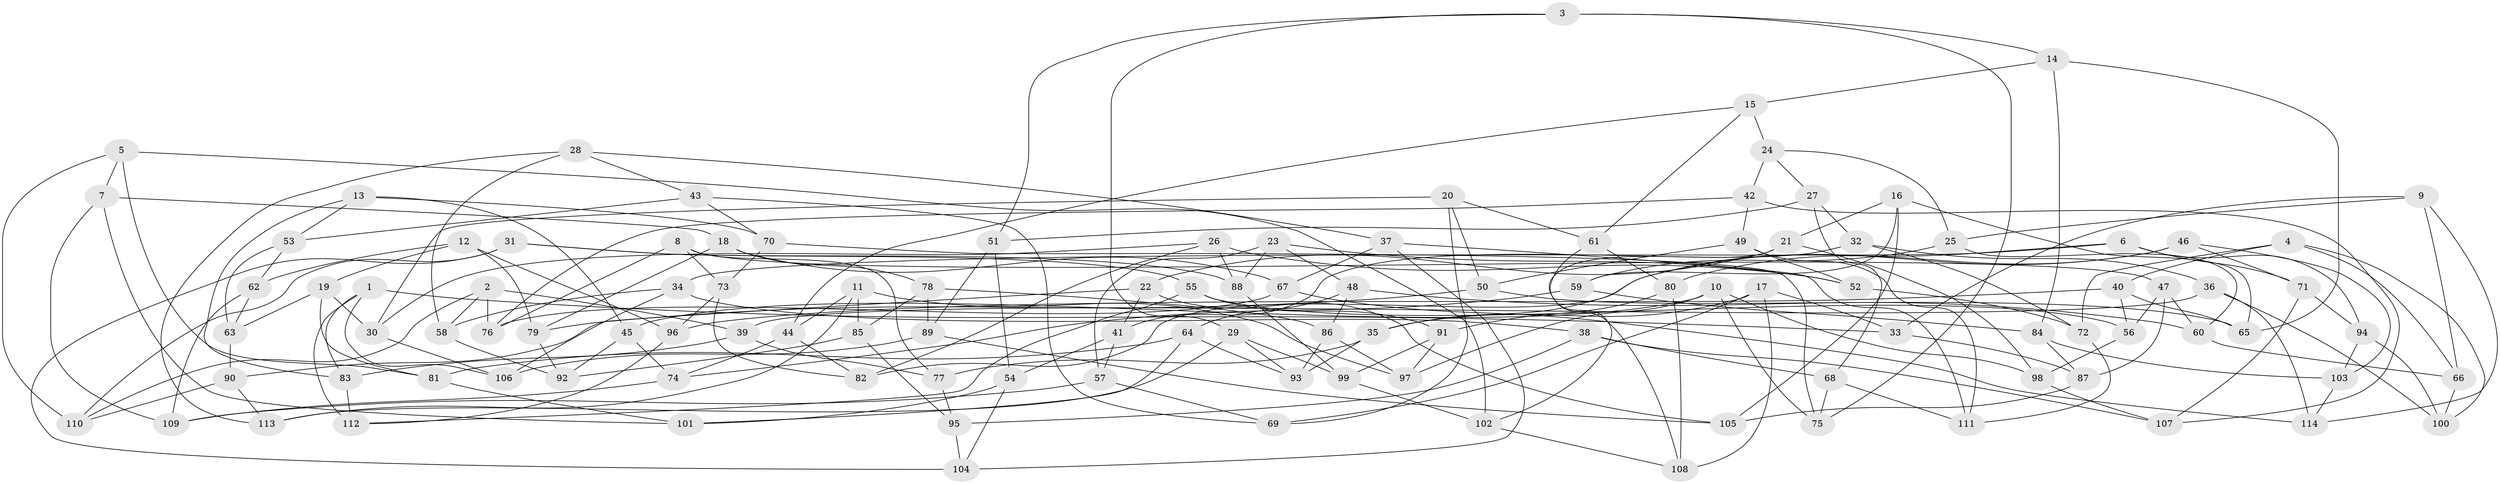// Generated by graph-tools (version 1.1) at 2025/57/03/09/25 04:57:51]
// undirected, 114 vertices, 228 edges
graph export_dot {
graph [start="1"]
  node [color=gray90,style=filled];
  1;
  2;
  3;
  4;
  5;
  6;
  7;
  8;
  9;
  10;
  11;
  12;
  13;
  14;
  15;
  16;
  17;
  18;
  19;
  20;
  21;
  22;
  23;
  24;
  25;
  26;
  27;
  28;
  29;
  30;
  31;
  32;
  33;
  34;
  35;
  36;
  37;
  38;
  39;
  40;
  41;
  42;
  43;
  44;
  45;
  46;
  47;
  48;
  49;
  50;
  51;
  52;
  53;
  54;
  55;
  56;
  57;
  58;
  59;
  60;
  61;
  62;
  63;
  64;
  65;
  66;
  67;
  68;
  69;
  70;
  71;
  72;
  73;
  74;
  75;
  76;
  77;
  78;
  79;
  80;
  81;
  82;
  83;
  84;
  85;
  86;
  87;
  88;
  89;
  90;
  91;
  92;
  93;
  94;
  95;
  96;
  97;
  98;
  99;
  100;
  101;
  102;
  103;
  104;
  105;
  106;
  107;
  108;
  109;
  110;
  111;
  112;
  113;
  114;
  1 -- 83;
  1 -- 33;
  1 -- 112;
  1 -- 106;
  2 -- 39;
  2 -- 110;
  2 -- 76;
  2 -- 58;
  3 -- 51;
  3 -- 75;
  3 -- 14;
  3 -- 29;
  4 -- 72;
  4 -- 66;
  4 -- 100;
  4 -- 40;
  5 -- 110;
  5 -- 7;
  5 -- 102;
  5 -- 81;
  6 -- 71;
  6 -- 34;
  6 -- 94;
  6 -- 35;
  7 -- 101;
  7 -- 109;
  7 -- 18;
  8 -- 76;
  8 -- 77;
  8 -- 47;
  8 -- 73;
  9 -- 25;
  9 -- 66;
  9 -- 114;
  9 -- 33;
  10 -- 98;
  10 -- 75;
  10 -- 97;
  10 -- 45;
  11 -- 97;
  11 -- 44;
  11 -- 113;
  11 -- 85;
  12 -- 19;
  12 -- 96;
  12 -- 79;
  12 -- 62;
  13 -- 83;
  13 -- 70;
  13 -- 53;
  13 -- 45;
  14 -- 65;
  14 -- 15;
  14 -- 84;
  15 -- 61;
  15 -- 44;
  15 -- 24;
  16 -- 21;
  16 -- 59;
  16 -- 105;
  16 -- 65;
  17 -- 33;
  17 -- 69;
  17 -- 35;
  17 -- 108;
  18 -- 78;
  18 -- 79;
  18 -- 67;
  19 -- 63;
  19 -- 81;
  19 -- 30;
  20 -- 30;
  20 -- 69;
  20 -- 50;
  20 -- 61;
  21 -- 102;
  21 -- 98;
  21 -- 22;
  22 -- 41;
  22 -- 90;
  22 -- 105;
  23 -- 48;
  23 -- 52;
  23 -- 88;
  23 -- 57;
  24 -- 25;
  24 -- 42;
  24 -- 27;
  25 -- 60;
  25 -- 59;
  26 -- 88;
  26 -- 82;
  26 -- 52;
  26 -- 30;
  27 -- 32;
  27 -- 51;
  27 -- 68;
  28 -- 58;
  28 -- 43;
  28 -- 113;
  28 -- 37;
  29 -- 93;
  29 -- 113;
  29 -- 99;
  30 -- 106;
  31 -- 88;
  31 -- 55;
  31 -- 110;
  31 -- 104;
  32 -- 72;
  32 -- 36;
  32 -- 41;
  33 -- 87;
  34 -- 106;
  34 -- 38;
  34 -- 58;
  35 -- 93;
  35 -- 77;
  36 -- 39;
  36 -- 114;
  36 -- 100;
  37 -- 104;
  37 -- 111;
  37 -- 67;
  38 -- 107;
  38 -- 68;
  38 -- 95;
  39 -- 83;
  39 -- 77;
  40 -- 96;
  40 -- 65;
  40 -- 56;
  41 -- 54;
  41 -- 57;
  42 -- 49;
  42 -- 76;
  42 -- 107;
  43 -- 53;
  43 -- 70;
  43 -- 69;
  44 -- 82;
  44 -- 74;
  45 -- 74;
  45 -- 92;
  46 -- 103;
  46 -- 71;
  46 -- 80;
  46 -- 82;
  47 -- 87;
  47 -- 60;
  47 -- 56;
  48 -- 64;
  48 -- 86;
  48 -- 60;
  49 -- 52;
  49 -- 50;
  49 -- 111;
  50 -- 79;
  50 -- 65;
  51 -- 54;
  51 -- 89;
  52 -- 72;
  53 -- 63;
  53 -- 62;
  54 -- 101;
  54 -- 104;
  55 -- 91;
  55 -- 56;
  55 -- 112;
  56 -- 98;
  57 -- 109;
  57 -- 69;
  58 -- 92;
  59 -- 74;
  59 -- 84;
  60 -- 66;
  61 -- 108;
  61 -- 80;
  62 -- 63;
  62 -- 109;
  63 -- 90;
  64 -- 101;
  64 -- 81;
  64 -- 93;
  66 -- 100;
  67 -- 114;
  67 -- 76;
  68 -- 111;
  68 -- 75;
  70 -- 75;
  70 -- 73;
  71 -- 94;
  71 -- 107;
  72 -- 111;
  73 -- 96;
  73 -- 82;
  74 -- 109;
  77 -- 95;
  78 -- 89;
  78 -- 86;
  78 -- 85;
  79 -- 92;
  80 -- 91;
  80 -- 108;
  81 -- 101;
  83 -- 112;
  84 -- 103;
  84 -- 87;
  85 -- 92;
  85 -- 95;
  86 -- 93;
  86 -- 97;
  87 -- 105;
  88 -- 99;
  89 -- 105;
  89 -- 106;
  90 -- 110;
  90 -- 113;
  91 -- 99;
  91 -- 97;
  94 -- 103;
  94 -- 100;
  95 -- 104;
  96 -- 112;
  98 -- 107;
  99 -- 102;
  102 -- 108;
  103 -- 114;
}
